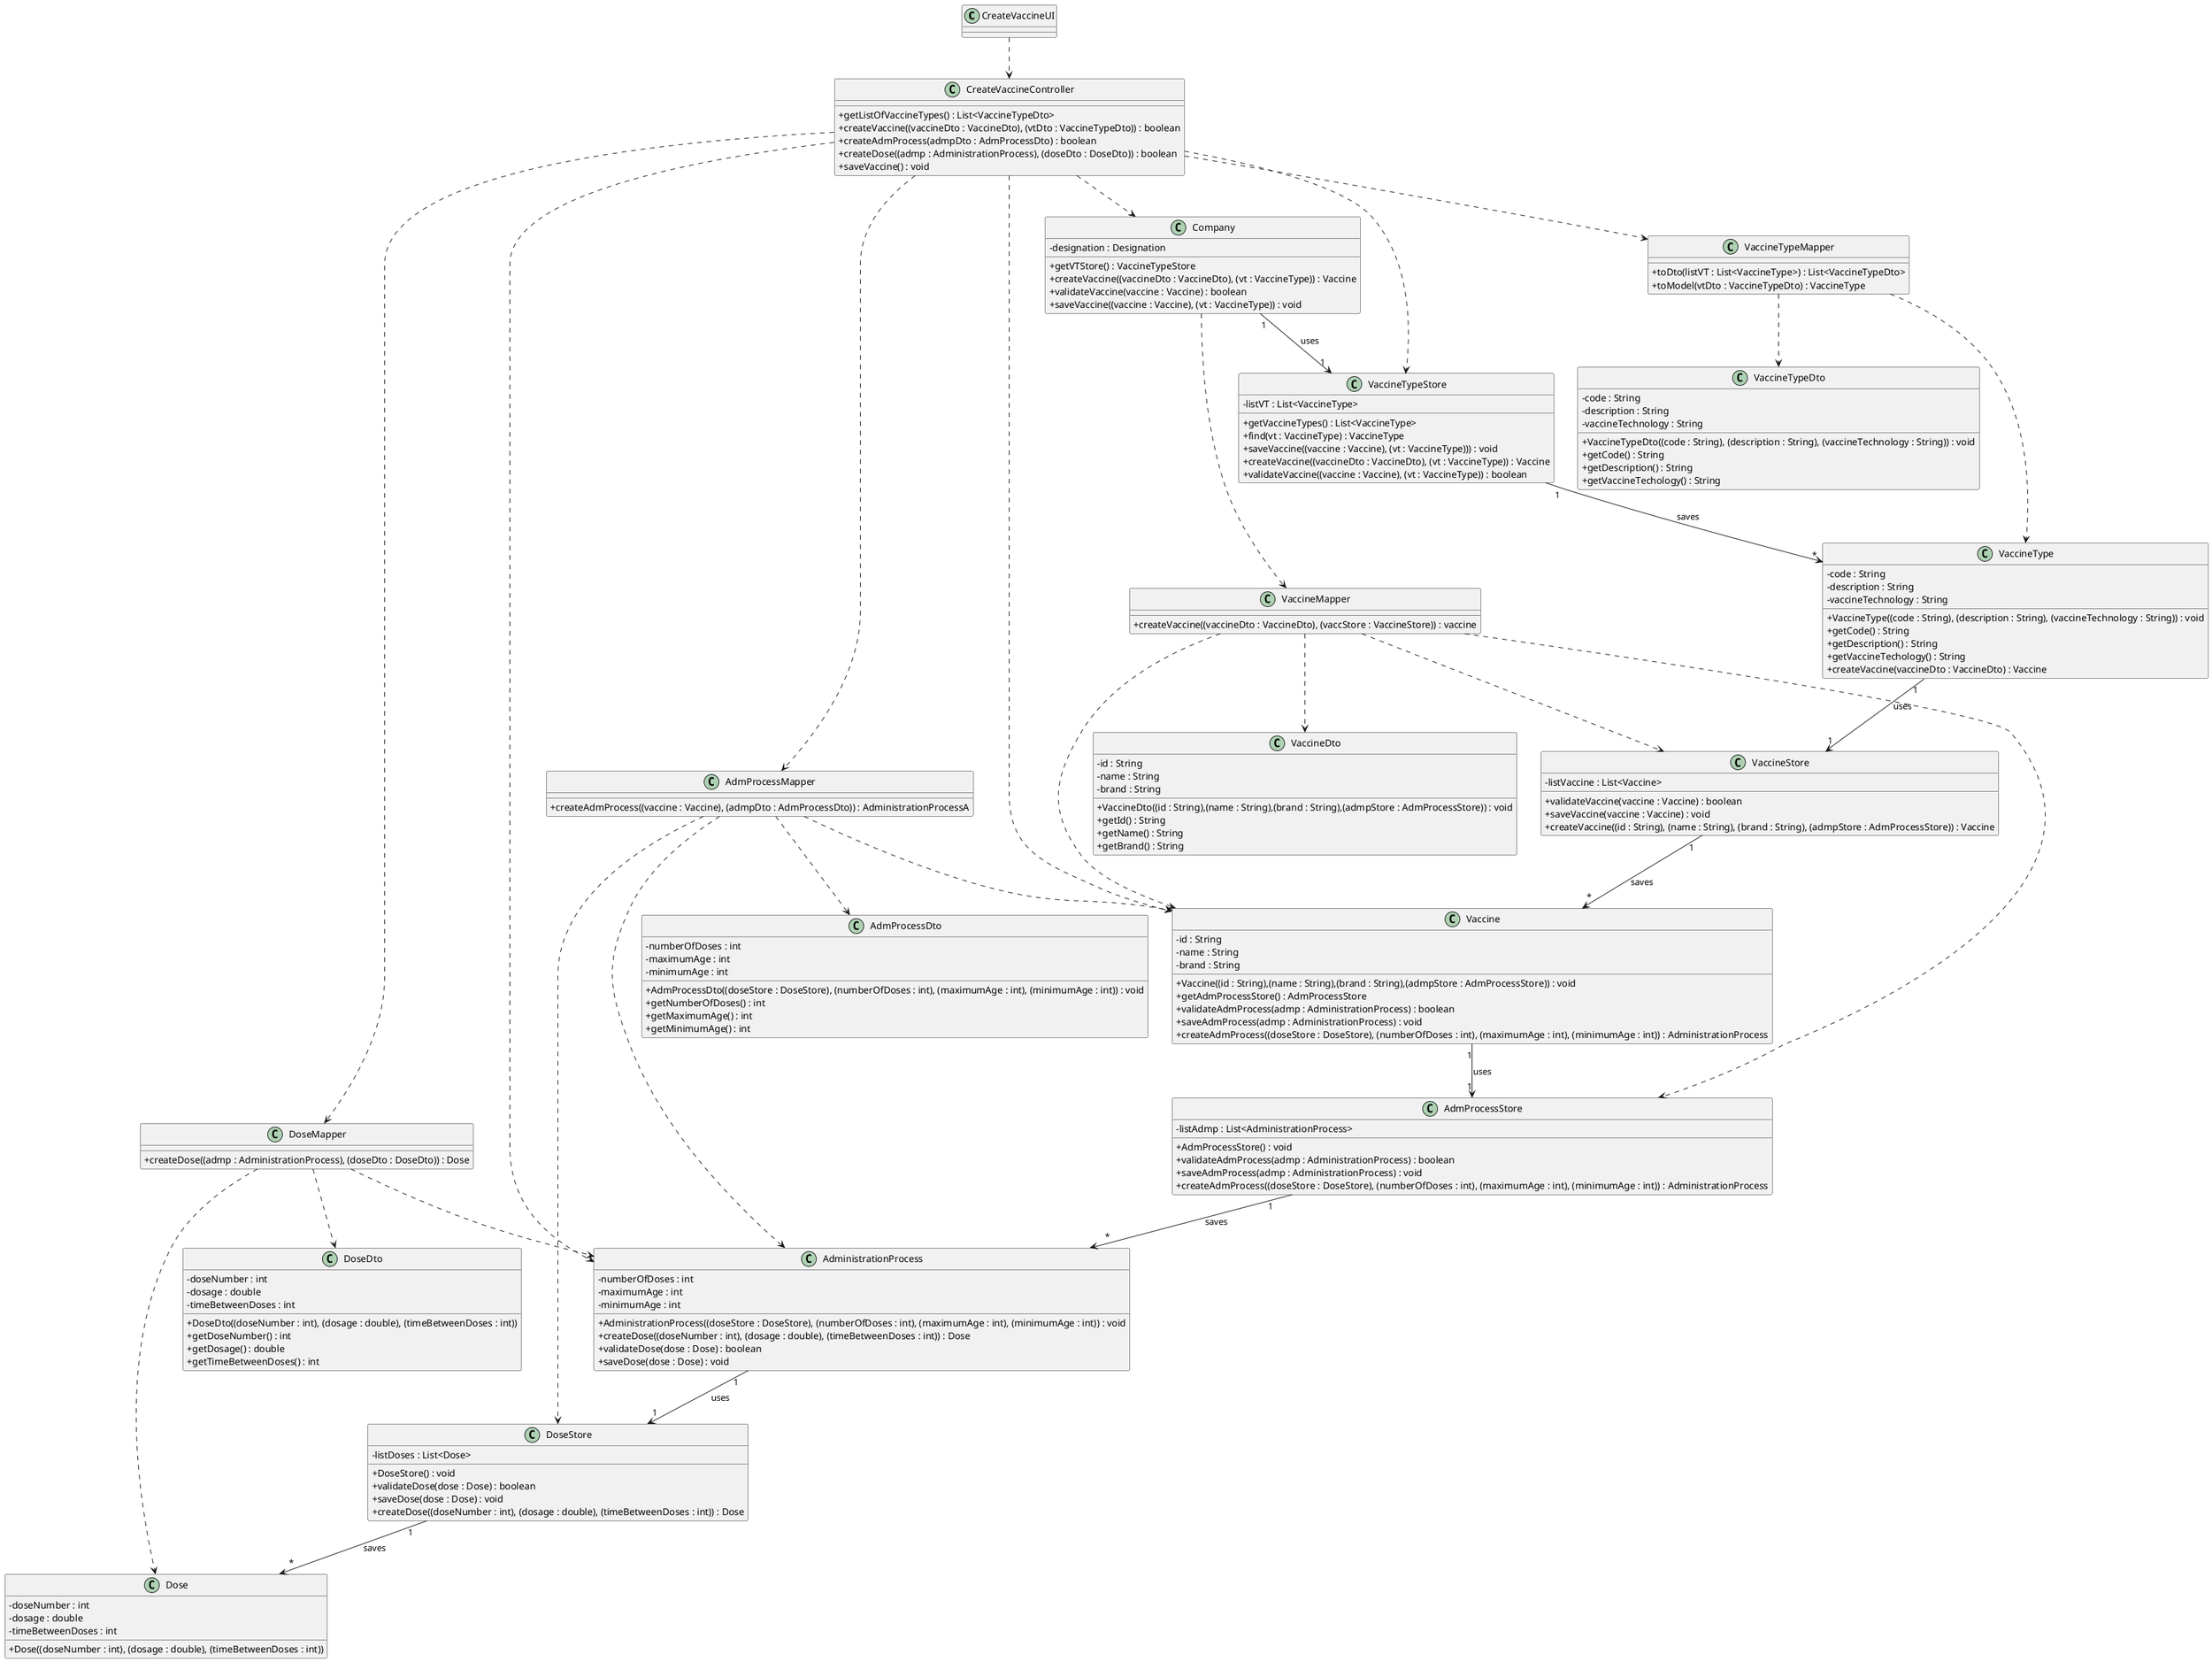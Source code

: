 @startuml
skinparam classAttributeIconSize 0

class CreateVaccineUI {}

class CreateVaccineController {
+getListOfVaccineTypes() : List<VaccineTypeDto>
+createVaccine((vaccineDto : VaccineDto), (vtDto : VaccineTypeDto)) : boolean
+createAdmProcess(admpDto : AdmProcessDto) : boolean
+createDose((admp : AdministrationProcess), (doseDto : DoseDto)) : boolean
+saveVaccine() : void
}

class Company {
-designation : Designation
+getVTStore() : VaccineTypeStore
+createVaccine((vaccineDto : VaccineDto), (vt : VaccineType)) : Vaccine
+validateVaccine(vaccine : Vaccine) : boolean
+saveVaccine((vaccine : Vaccine), (vt : VaccineType)) : void
}

class VaccineTypeStore {
-listVT : List<VaccineType>
+getVaccineTypes() : List<VaccineType>
+find(vt : VaccineType) : VaccineType
+saveVaccine((vaccine : Vaccine), (vt : VaccineType))) : void
+createVaccine((vaccineDto : VaccineDto), (vt : VaccineType)) : Vaccine
+validateVaccine((vaccine : Vaccine), (vt : VaccineType)) : boolean
}

class VaccineTypeMapper {
+toDto(listVT : List<VaccineType>) : List<VaccineTypeDto>
+toModel(vtDto : VaccineTypeDto) : VaccineType
}

class VaccineStore {
-listVaccine : List<Vaccine>
+validateVaccine(vaccine : Vaccine) : boolean
+saveVaccine(vaccine : Vaccine) : void
+createVaccine((id : String), (name : String), (brand : String), (admpStore : AdmProcessStore)) : Vaccine
}

class AdmProcessMapper {
+createAdmProcess((vaccine : Vaccine), (admpDto : AdmProcessDto)) : AdministrationProcessA
}

class Vaccine {
-id : String
-name : String
-brand : String
+Vaccine((id : String),(name : String),(brand : String),(admpStore : AdmProcessStore)) : void
+getAdmProcessStore() : AdmProcessStore
+validateAdmProcess(admp : AdministrationProcess) : boolean
+saveAdmProcess(admp : AdministrationProcess) : void
+createAdmProcess((doseStore : DoseStore), (numberOfDoses : int), (maximumAge : int), (minimumAge : int)) : AdministrationProcess
}

class AdmProcessStore {
-listAdmp : List<AdministrationProcess>
+AdmProcessStore() : void
+validateAdmProcess(admp : AdministrationProcess) : boolean
+saveAdmProcess(admp : AdministrationProcess) : void
+createAdmProcess((doseStore : DoseStore), (numberOfDoses : int), (maximumAge : int), (minimumAge : int)) : AdministrationProcess
}

class DoseMapper {
+createDose((admp : AdministrationProcess), (doseDto : DoseDto)) : Dose
}

class AdministrationProcess {
-numberOfDoses : int
-maximumAge : int
-minimumAge : int
+AdministrationProcess((doseStore : DoseStore), (numberOfDoses : int), (maximumAge : int), (minimumAge : int)) : void
+createDose((doseNumber : int), (dosage : double), (timeBetweenDoses : int)) : Dose
+validateDose(dose : Dose) : boolean
+saveDose(dose : Dose) : void
}

class DoseStore {
-listDoses : List<Dose>
+DoseStore() : void
+validateDose(dose : Dose) : boolean
+saveDose(dose : Dose) : void
+createDose((doseNumber : int), (dosage : double), (timeBetweenDoses : int)) : Dose
}

class VaccineType {
-code : String
-description : String
-vaccineTechnology : String
+VaccineType((code : String), (description : String), (vaccineTechnology : String)) : void
+getCode() : String
+getDescription() : String
+getVaccineTechology() : String
+createVaccine(vaccineDto : VaccineDto) : Vaccine
}

class VaccineTypeDto {
-code : String
-description : String
-vaccineTechnology : String
+VaccineTypeDto((code : String), (description : String), (vaccineTechnology : String)) : void
+getCode() : String
+getDescription() : String
+getVaccineTechology() : String
}

class VaccineDto {
-id : String
-name : String
-brand : String
+VaccineDto((id : String),(name : String),(brand : String),(admpStore : AdmProcessStore)) : void
+getId() : String
+getName() : String
+getBrand() : String
}

class VaccineMapper {
+createVaccine((vaccineDto : VaccineDto), (vaccStore : VaccineStore)) : vaccine
}

class DoseDto {
-doseNumber : int
-dosage : double
-timeBetweenDoses : int
+DoseDto((doseNumber : int), (dosage : double), (timeBetweenDoses : int))
+getDoseNumber() : int
+getDosage() : double
+getTimeBetweenDoses() : int
}

class Dose {
-doseNumber : int
-dosage : double
-timeBetweenDoses : int
+Dose((doseNumber : int), (dosage : double), (timeBetweenDoses : int))
}

class AdmProcessDto {
-numberOfDoses : int
-maximumAge : int
-minimumAge : int
+AdmProcessDto((doseStore : DoseStore), (numberOfDoses : int), (maximumAge : int), (minimumAge : int)) : void
+getNumberOfDoses() : int
+getMaximumAge() : int
+getMinimumAge() : int
}

CreateVaccineUI ..> CreateVaccineController
CreateVaccineController ..> Company
CreateVaccineController ..> VaccineTypeStore
Company "1" --> "1" VaccineTypeStore : uses
VaccineTypeStore "1" --> "*" VaccineType : saves
CreateVaccineController ..> VaccineTypeMapper
VaccineTypeMapper ..> VaccineType
VaccineTypeMapper ..> VaccineTypeDto
Company ..> VaccineMapper
VaccineMapper ..> Vaccine
VaccineMapper ..> VaccineDto
VaccineMapper ..> AdmProcessStore
VaccineMapper ..> VaccineStore
VaccineStore "1" --> "*" Vaccine : saves
VaccineType "1" --> "1" VaccineStore : uses
CreateVaccineController ..> AdmProcessMapper
AdmProcessMapper ..> AdministrationProcess
AdmProcessMapper ..> AdmProcessDto
AdmProcessMapper ..> DoseStore
AdmProcessMapper ..> Vaccine
Vaccine "1" --> "1" AdmProcessStore : uses
AdmProcessStore "1" --> "*" AdministrationProcess: saves
CreateVaccineController ..> Vaccine
CreateVaccineController ..> DoseMapper
DoseMapper ..> Dose
DoseMapper ..> DoseDto
DoseMapper ..> AdministrationProcess
AdministrationProcess "1" --> "1" DoseStore : uses
DoseStore "1" --> "*" Dose : saves
CreateVaccineController ..> AdministrationProcess


@enduml